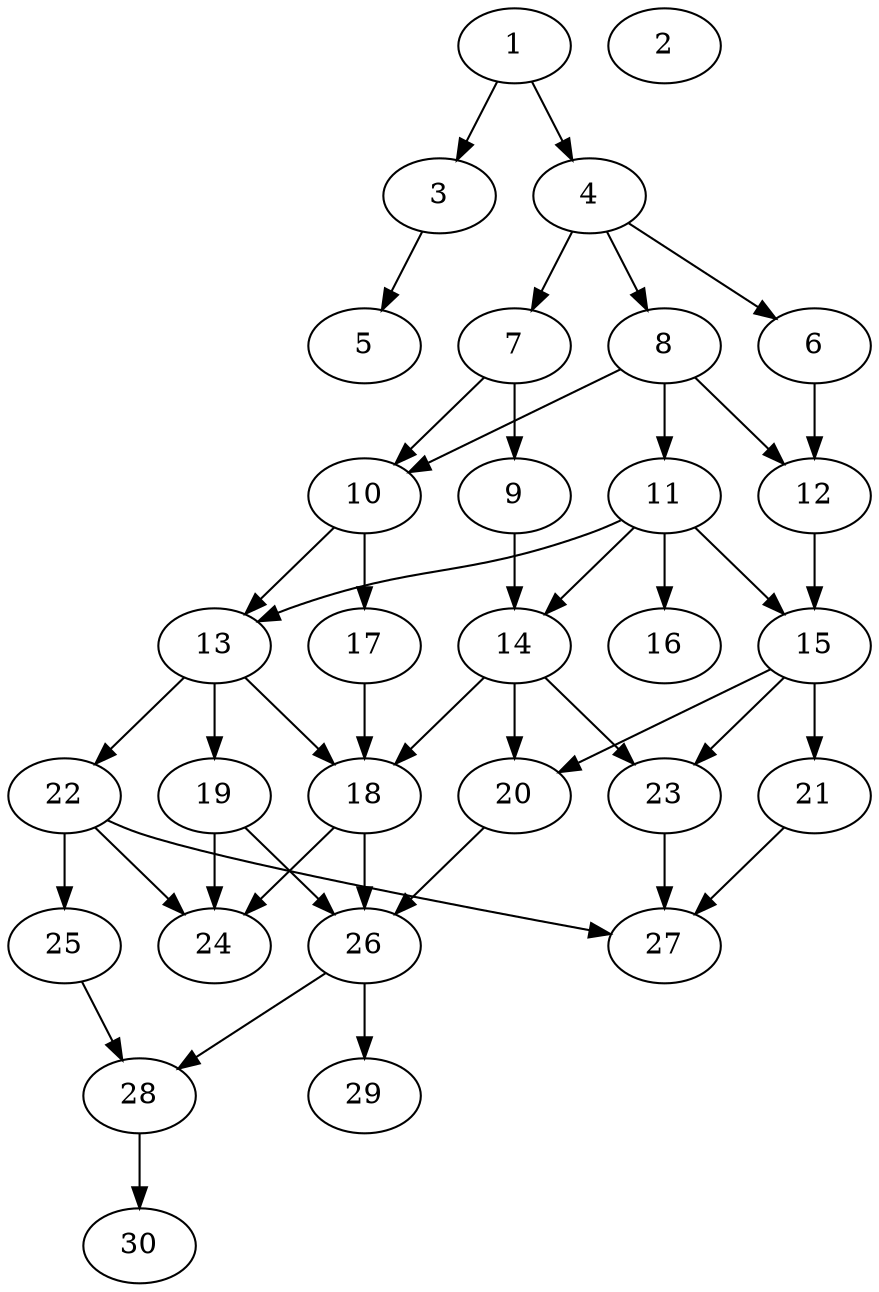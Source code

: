 // DAG automatically generated by daggen at Fri Jul 29 10:40:33 2022
// daggen.exe --dot -n 30 --ccr 0.5 --fat 0.5 --regular 0.5 --density 0.5 -o data\30/random_30_91.gv 
digraph G {
  1 [compute_size="782757789696", trans_size="686338", result_size="54272", ram="20536544",alpha="0.19"]
  1 -> 3 [size ="54272"]
  1 -> 4 [size ="54272"]
  2 [compute_size="782757789696", trans_size="416042", result_size="0", ram="34781456",alpha="0.10"]
  3 [compute_size="62061957202", trans_size="789278", result_size="29696", ram="1056512",alpha="0.12"]
  3 -> 5 [size ="29696"]
  4 [compute_size="413242841010", trans_size="598488", result_size="13312", ram="30252800",alpha="0.01"]
  4 -> 6 [size ="13312"]
  4 -> 7 [size ="13312"]
  4 -> 8 [size ="13312"]
  5 [compute_size="1073741824000", trans_size="1015169", result_size="0", ram="38011232",alpha="0.15"]
  6 [compute_size="10774609920", trans_size="729624", result_size="13312", ram="21306368",alpha="0.18"]
  6 -> 12 [size ="13312"]
  7 [compute_size="442574481422", trans_size="961429", result_size="13312", ram="24311216",alpha="0.15"]
  7 -> 9 [size ="13312"]
  7 -> 10 [size ="13312"]
  8 [compute_size="410475950219", trans_size="116399", result_size="13312", ram="9903152",alpha="0.14"]
  8 -> 10 [size ="13312"]
  8 -> 11 [size ="13312"]
  8 -> 12 [size ="13312"]
  9 [compute_size="57610626838", trans_size="865843", result_size="29696", ram="1371728",alpha="0.05"]
  9 -> 14 [size ="29696"]
  10 [compute_size="3990945792", trans_size="507441", result_size="74752", ram="11794448",alpha="0.05"]
  10 -> 13 [size ="74752"]
  10 -> 17 [size ="74752"]
  11 [compute_size="1042292189992", trans_size="368473", result_size="54272", ram="12280736",alpha="0.09"]
  11 -> 13 [size ="54272"]
  11 -> 14 [size ="54272"]
  11 -> 15 [size ="54272"]
  11 -> 16 [size ="54272"]
  12 [compute_size="231928233984", trans_size="448555", result_size="13312", ram="45584336",alpha="0.09"]
  12 -> 15 [size ="13312"]
  13 [compute_size="36065212416", trans_size="352680", result_size="54272", ram="16285088",alpha="0.07"]
  13 -> 18 [size ="54272"]
  13 -> 19 [size ="54272"]
  13 -> 22 [size ="54272"]
  14 [compute_size="3081166848", trans_size="590688", result_size="13312", ram="50922416",alpha="0.14"]
  14 -> 18 [size ="13312"]
  14 -> 20 [size ="13312"]
  14 -> 23 [size ="13312"]
  15 [compute_size="1073741824000", trans_size="696121", result_size="1024", ram="47914400",alpha="0.20"]
  15 -> 20 [size ="1024"]
  15 -> 21 [size ="1024"]
  15 -> 23 [size ="1024"]
  16 [compute_size="40657993728", trans_size="472403", result_size="0", ram="35906096",alpha="0.14"]
  17 [compute_size="78447378432", trans_size="904749", result_size="74752", ram="51384944",alpha="0.06"]
  17 -> 18 [size ="74752"]
  18 [compute_size="174179745792", trans_size="296287", result_size="74752", ram="1170560",alpha="0.01"]
  18 -> 24 [size ="74752"]
  18 -> 26 [size ="74752"]
  19 [compute_size="45426720768", trans_size="650309", result_size="70656", ram="40734128",alpha="0.09"]
  19 -> 24 [size ="70656"]
  19 -> 26 [size ="70656"]
  20 [compute_size="791821345661", trans_size="792506", result_size="54272", ram="44497712",alpha="0.14"]
  20 -> 26 [size ="54272"]
  21 [compute_size="68719476736", trans_size="899634", result_size="74752", ram="16338944",alpha="0.18"]
  21 -> 27 [size ="74752"]
  22 [compute_size="177576345600", trans_size="23658", result_size="74752", ram="37751456",alpha="0.10"]
  22 -> 24 [size ="74752"]
  22 -> 25 [size ="74752"]
  22 -> 27 [size ="74752"]
  23 [compute_size="68719476736", trans_size="560573", result_size="74752", ram="28740080",alpha="0.02"]
  23 -> 27 [size ="74752"]
  24 [compute_size="41500057600", trans_size="127013", result_size="0", ram="6627440",alpha="0.18"]
  25 [compute_size="782757789696", trans_size="856156", result_size="54272", ram="28055792",alpha="0.13"]
  25 -> 28 [size ="54272"]
  26 [compute_size="826546176", trans_size="849666", result_size="29696", ram="34057568",alpha="0.19"]
  26 -> 28 [size ="29696"]
  26 -> 29 [size ="29696"]
  27 [compute_size="68719476736", trans_size="829143", result_size="0", ram="45601760",alpha="0.08"]
  28 [compute_size="28991029248", trans_size="206008", result_size="29696", ram="39208736",alpha="0.20"]
  28 -> 30 [size ="29696"]
  29 [compute_size="215941502330", trans_size="377744", result_size="0", ram="34586624",alpha="0.15"]
  30 [compute_size="2258454528", trans_size="64002", result_size="0", ram="17656832",alpha="0.03"]
}
